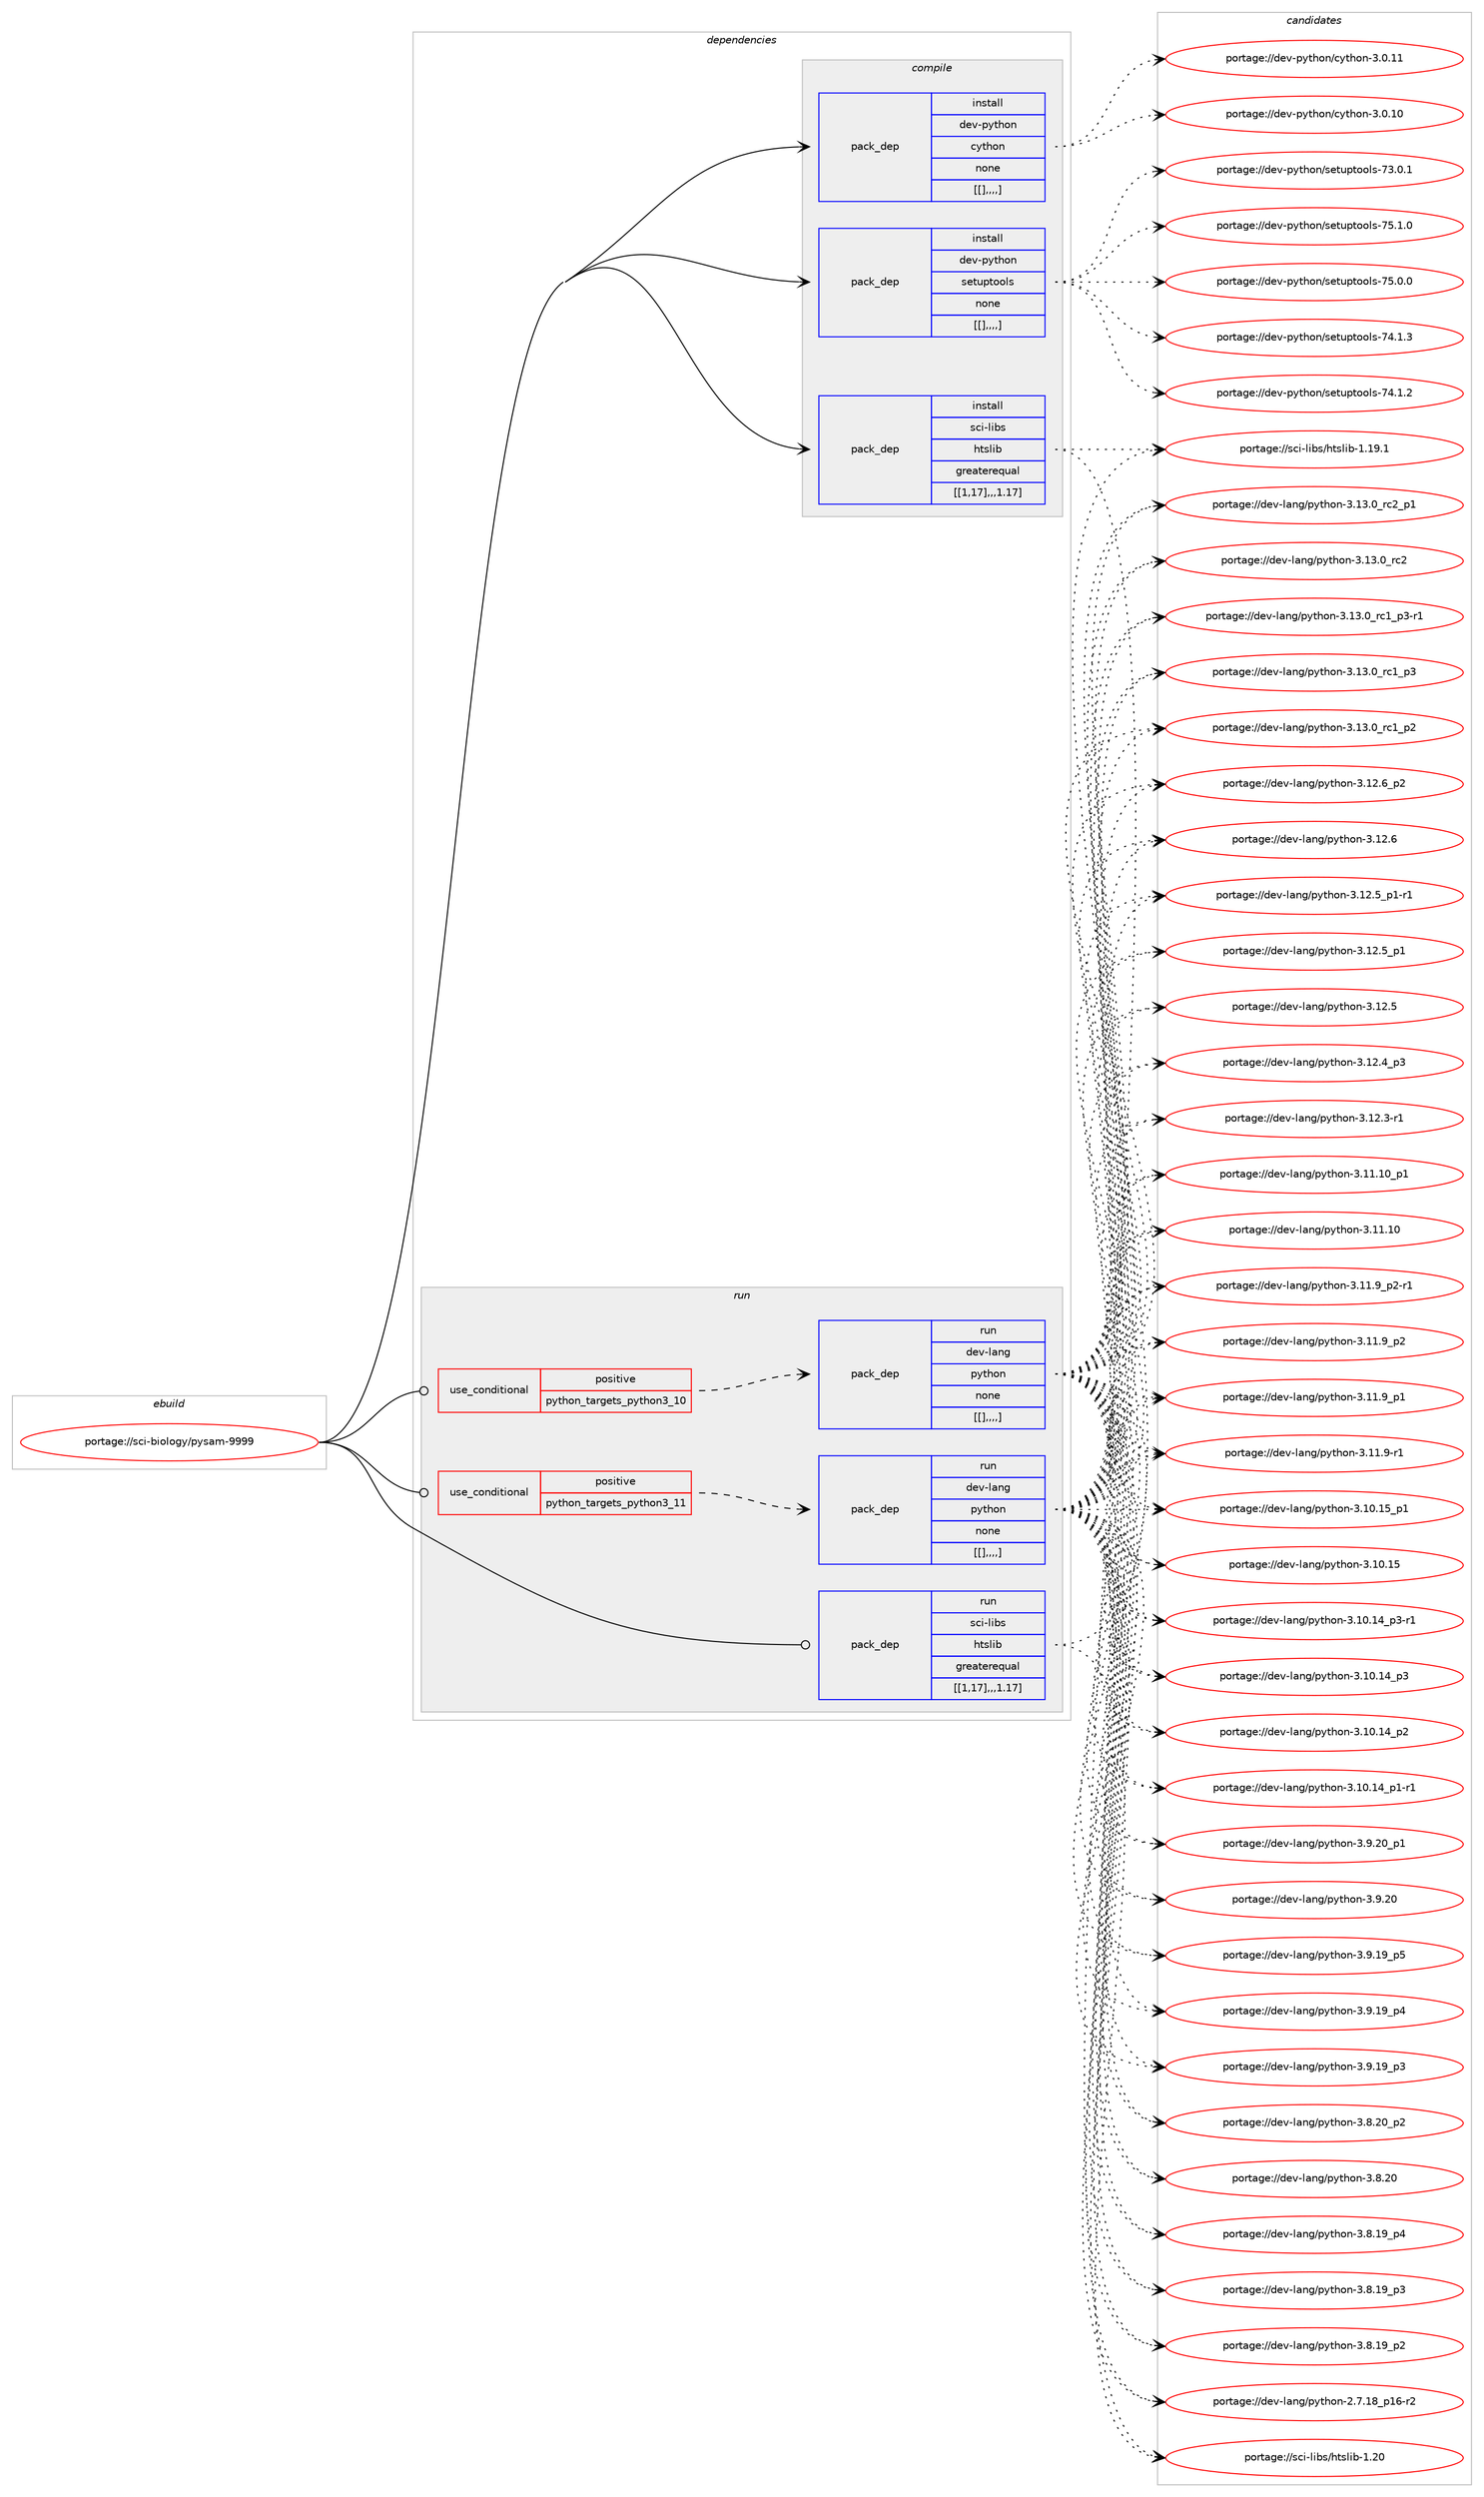 digraph prolog {

# *************
# Graph options
# *************

newrank=true;
concentrate=true;
compound=true;
graph [rankdir=LR,fontname=Helvetica,fontsize=10,ranksep=1.5];#, ranksep=2.5, nodesep=0.2];
edge  [arrowhead=vee];
node  [fontname=Helvetica,fontsize=10];

# **********
# The ebuild
# **********

subgraph cluster_leftcol {
color=gray;
label=<<i>ebuild</i>>;
id [label="portage://sci-biology/pysam-9999", color=red, width=4, href="../sci-biology/pysam-9999.svg"];
}

# ****************
# The dependencies
# ****************

subgraph cluster_midcol {
color=gray;
label=<<i>dependencies</i>>;
subgraph cluster_compile {
fillcolor="#eeeeee";
style=filled;
label=<<i>compile</i>>;
subgraph pack292177 {
dependency402616 [label=<<TABLE BORDER="0" CELLBORDER="1" CELLSPACING="0" CELLPADDING="4" WIDTH="220"><TR><TD ROWSPAN="6" CELLPADDING="30">pack_dep</TD></TR><TR><TD WIDTH="110">install</TD></TR><TR><TD>dev-python</TD></TR><TR><TD>cython</TD></TR><TR><TD>none</TD></TR><TR><TD>[[],,,,]</TD></TR></TABLE>>, shape=none, color=blue];
}
id:e -> dependency402616:w [weight=20,style="solid",arrowhead="vee"];
subgraph pack292178 {
dependency402617 [label=<<TABLE BORDER="0" CELLBORDER="1" CELLSPACING="0" CELLPADDING="4" WIDTH="220"><TR><TD ROWSPAN="6" CELLPADDING="30">pack_dep</TD></TR><TR><TD WIDTH="110">install</TD></TR><TR><TD>dev-python</TD></TR><TR><TD>setuptools</TD></TR><TR><TD>none</TD></TR><TR><TD>[[],,,,]</TD></TR></TABLE>>, shape=none, color=blue];
}
id:e -> dependency402617:w [weight=20,style="solid",arrowhead="vee"];
subgraph pack292179 {
dependency402618 [label=<<TABLE BORDER="0" CELLBORDER="1" CELLSPACING="0" CELLPADDING="4" WIDTH="220"><TR><TD ROWSPAN="6" CELLPADDING="30">pack_dep</TD></TR><TR><TD WIDTH="110">install</TD></TR><TR><TD>sci-libs</TD></TR><TR><TD>htslib</TD></TR><TR><TD>greaterequal</TD></TR><TR><TD>[[1,17],,,1.17]</TD></TR></TABLE>>, shape=none, color=blue];
}
id:e -> dependency402618:w [weight=20,style="solid",arrowhead="vee"];
}
subgraph cluster_compileandrun {
fillcolor="#eeeeee";
style=filled;
label=<<i>compile and run</i>>;
}
subgraph cluster_run {
fillcolor="#eeeeee";
style=filled;
label=<<i>run</i>>;
subgraph cond107596 {
dependency402619 [label=<<TABLE BORDER="0" CELLBORDER="1" CELLSPACING="0" CELLPADDING="4"><TR><TD ROWSPAN="3" CELLPADDING="10">use_conditional</TD></TR><TR><TD>positive</TD></TR><TR><TD>python_targets_python3_10</TD></TR></TABLE>>, shape=none, color=red];
subgraph pack292180 {
dependency402620 [label=<<TABLE BORDER="0" CELLBORDER="1" CELLSPACING="0" CELLPADDING="4" WIDTH="220"><TR><TD ROWSPAN="6" CELLPADDING="30">pack_dep</TD></TR><TR><TD WIDTH="110">run</TD></TR><TR><TD>dev-lang</TD></TR><TR><TD>python</TD></TR><TR><TD>none</TD></TR><TR><TD>[[],,,,]</TD></TR></TABLE>>, shape=none, color=blue];
}
dependency402619:e -> dependency402620:w [weight=20,style="dashed",arrowhead="vee"];
}
id:e -> dependency402619:w [weight=20,style="solid",arrowhead="odot"];
subgraph cond107597 {
dependency402621 [label=<<TABLE BORDER="0" CELLBORDER="1" CELLSPACING="0" CELLPADDING="4"><TR><TD ROWSPAN="3" CELLPADDING="10">use_conditional</TD></TR><TR><TD>positive</TD></TR><TR><TD>python_targets_python3_11</TD></TR></TABLE>>, shape=none, color=red];
subgraph pack292181 {
dependency402622 [label=<<TABLE BORDER="0" CELLBORDER="1" CELLSPACING="0" CELLPADDING="4" WIDTH="220"><TR><TD ROWSPAN="6" CELLPADDING="30">pack_dep</TD></TR><TR><TD WIDTH="110">run</TD></TR><TR><TD>dev-lang</TD></TR><TR><TD>python</TD></TR><TR><TD>none</TD></TR><TR><TD>[[],,,,]</TD></TR></TABLE>>, shape=none, color=blue];
}
dependency402621:e -> dependency402622:w [weight=20,style="dashed",arrowhead="vee"];
}
id:e -> dependency402621:w [weight=20,style="solid",arrowhead="odot"];
subgraph pack292182 {
dependency402623 [label=<<TABLE BORDER="0" CELLBORDER="1" CELLSPACING="0" CELLPADDING="4" WIDTH="220"><TR><TD ROWSPAN="6" CELLPADDING="30">pack_dep</TD></TR><TR><TD WIDTH="110">run</TD></TR><TR><TD>sci-libs</TD></TR><TR><TD>htslib</TD></TR><TR><TD>greaterequal</TD></TR><TR><TD>[[1,17],,,1.17]</TD></TR></TABLE>>, shape=none, color=blue];
}
id:e -> dependency402623:w [weight=20,style="solid",arrowhead="odot"];
}
}

# **************
# The candidates
# **************

subgraph cluster_choices {
rank=same;
color=gray;
label=<<i>candidates</i>>;

subgraph choice292177 {
color=black;
nodesep=1;
choice10010111845112121116104111110479912111610411111045514648464949 [label="portage://dev-python/cython-3.0.11", color=red, width=4,href="../dev-python/cython-3.0.11.svg"];
choice10010111845112121116104111110479912111610411111045514648464948 [label="portage://dev-python/cython-3.0.10", color=red, width=4,href="../dev-python/cython-3.0.10.svg"];
dependency402616:e -> choice10010111845112121116104111110479912111610411111045514648464949:w [style=dotted,weight="100"];
dependency402616:e -> choice10010111845112121116104111110479912111610411111045514648464948:w [style=dotted,weight="100"];
}
subgraph choice292178 {
color=black;
nodesep=1;
choice100101118451121211161041111104711510111611711211611111110811545555346494648 [label="portage://dev-python/setuptools-75.1.0", color=red, width=4,href="../dev-python/setuptools-75.1.0.svg"];
choice100101118451121211161041111104711510111611711211611111110811545555346484648 [label="portage://dev-python/setuptools-75.0.0", color=red, width=4,href="../dev-python/setuptools-75.0.0.svg"];
choice100101118451121211161041111104711510111611711211611111110811545555246494651 [label="portage://dev-python/setuptools-74.1.3", color=red, width=4,href="../dev-python/setuptools-74.1.3.svg"];
choice100101118451121211161041111104711510111611711211611111110811545555246494650 [label="portage://dev-python/setuptools-74.1.2", color=red, width=4,href="../dev-python/setuptools-74.1.2.svg"];
choice100101118451121211161041111104711510111611711211611111110811545555146484649 [label="portage://dev-python/setuptools-73.0.1", color=red, width=4,href="../dev-python/setuptools-73.0.1.svg"];
dependency402617:e -> choice100101118451121211161041111104711510111611711211611111110811545555346494648:w [style=dotted,weight="100"];
dependency402617:e -> choice100101118451121211161041111104711510111611711211611111110811545555346484648:w [style=dotted,weight="100"];
dependency402617:e -> choice100101118451121211161041111104711510111611711211611111110811545555246494651:w [style=dotted,weight="100"];
dependency402617:e -> choice100101118451121211161041111104711510111611711211611111110811545555246494650:w [style=dotted,weight="100"];
dependency402617:e -> choice100101118451121211161041111104711510111611711211611111110811545555146484649:w [style=dotted,weight="100"];
}
subgraph choice292179 {
color=black;
nodesep=1;
choice11599105451081059811547104116115108105984549465048 [label="portage://sci-libs/htslib-1.20", color=red, width=4,href="../sci-libs/htslib-1.20.svg"];
choice115991054510810598115471041161151081059845494649574649 [label="portage://sci-libs/htslib-1.19.1", color=red, width=4,href="../sci-libs/htslib-1.19.1.svg"];
dependency402618:e -> choice11599105451081059811547104116115108105984549465048:w [style=dotted,weight="100"];
dependency402618:e -> choice115991054510810598115471041161151081059845494649574649:w [style=dotted,weight="100"];
}
subgraph choice292180 {
color=black;
nodesep=1;
choice100101118451089711010347112121116104111110455146495146489511499509511249 [label="portage://dev-lang/python-3.13.0_rc2_p1", color=red, width=4,href="../dev-lang/python-3.13.0_rc2_p1.svg"];
choice10010111845108971101034711212111610411111045514649514648951149950 [label="portage://dev-lang/python-3.13.0_rc2", color=red, width=4,href="../dev-lang/python-3.13.0_rc2.svg"];
choice1001011184510897110103471121211161041111104551464951464895114994995112514511449 [label="portage://dev-lang/python-3.13.0_rc1_p3-r1", color=red, width=4,href="../dev-lang/python-3.13.0_rc1_p3-r1.svg"];
choice100101118451089711010347112121116104111110455146495146489511499499511251 [label="portage://dev-lang/python-3.13.0_rc1_p3", color=red, width=4,href="../dev-lang/python-3.13.0_rc1_p3.svg"];
choice100101118451089711010347112121116104111110455146495146489511499499511250 [label="portage://dev-lang/python-3.13.0_rc1_p2", color=red, width=4,href="../dev-lang/python-3.13.0_rc1_p2.svg"];
choice100101118451089711010347112121116104111110455146495046549511250 [label="portage://dev-lang/python-3.12.6_p2", color=red, width=4,href="../dev-lang/python-3.12.6_p2.svg"];
choice10010111845108971101034711212111610411111045514649504654 [label="portage://dev-lang/python-3.12.6", color=red, width=4,href="../dev-lang/python-3.12.6.svg"];
choice1001011184510897110103471121211161041111104551464950465395112494511449 [label="portage://dev-lang/python-3.12.5_p1-r1", color=red, width=4,href="../dev-lang/python-3.12.5_p1-r1.svg"];
choice100101118451089711010347112121116104111110455146495046539511249 [label="portage://dev-lang/python-3.12.5_p1", color=red, width=4,href="../dev-lang/python-3.12.5_p1.svg"];
choice10010111845108971101034711212111610411111045514649504653 [label="portage://dev-lang/python-3.12.5", color=red, width=4,href="../dev-lang/python-3.12.5.svg"];
choice100101118451089711010347112121116104111110455146495046529511251 [label="portage://dev-lang/python-3.12.4_p3", color=red, width=4,href="../dev-lang/python-3.12.4_p3.svg"];
choice100101118451089711010347112121116104111110455146495046514511449 [label="portage://dev-lang/python-3.12.3-r1", color=red, width=4,href="../dev-lang/python-3.12.3-r1.svg"];
choice10010111845108971101034711212111610411111045514649494649489511249 [label="portage://dev-lang/python-3.11.10_p1", color=red, width=4,href="../dev-lang/python-3.11.10_p1.svg"];
choice1001011184510897110103471121211161041111104551464949464948 [label="portage://dev-lang/python-3.11.10", color=red, width=4,href="../dev-lang/python-3.11.10.svg"];
choice1001011184510897110103471121211161041111104551464949465795112504511449 [label="portage://dev-lang/python-3.11.9_p2-r1", color=red, width=4,href="../dev-lang/python-3.11.9_p2-r1.svg"];
choice100101118451089711010347112121116104111110455146494946579511250 [label="portage://dev-lang/python-3.11.9_p2", color=red, width=4,href="../dev-lang/python-3.11.9_p2.svg"];
choice100101118451089711010347112121116104111110455146494946579511249 [label="portage://dev-lang/python-3.11.9_p1", color=red, width=4,href="../dev-lang/python-3.11.9_p1.svg"];
choice100101118451089711010347112121116104111110455146494946574511449 [label="portage://dev-lang/python-3.11.9-r1", color=red, width=4,href="../dev-lang/python-3.11.9-r1.svg"];
choice10010111845108971101034711212111610411111045514649484649539511249 [label="portage://dev-lang/python-3.10.15_p1", color=red, width=4,href="../dev-lang/python-3.10.15_p1.svg"];
choice1001011184510897110103471121211161041111104551464948464953 [label="portage://dev-lang/python-3.10.15", color=red, width=4,href="../dev-lang/python-3.10.15.svg"];
choice100101118451089711010347112121116104111110455146494846495295112514511449 [label="portage://dev-lang/python-3.10.14_p3-r1", color=red, width=4,href="../dev-lang/python-3.10.14_p3-r1.svg"];
choice10010111845108971101034711212111610411111045514649484649529511251 [label="portage://dev-lang/python-3.10.14_p3", color=red, width=4,href="../dev-lang/python-3.10.14_p3.svg"];
choice10010111845108971101034711212111610411111045514649484649529511250 [label="portage://dev-lang/python-3.10.14_p2", color=red, width=4,href="../dev-lang/python-3.10.14_p2.svg"];
choice100101118451089711010347112121116104111110455146494846495295112494511449 [label="portage://dev-lang/python-3.10.14_p1-r1", color=red, width=4,href="../dev-lang/python-3.10.14_p1-r1.svg"];
choice100101118451089711010347112121116104111110455146574650489511249 [label="portage://dev-lang/python-3.9.20_p1", color=red, width=4,href="../dev-lang/python-3.9.20_p1.svg"];
choice10010111845108971101034711212111610411111045514657465048 [label="portage://dev-lang/python-3.9.20", color=red, width=4,href="../dev-lang/python-3.9.20.svg"];
choice100101118451089711010347112121116104111110455146574649579511253 [label="portage://dev-lang/python-3.9.19_p5", color=red, width=4,href="../dev-lang/python-3.9.19_p5.svg"];
choice100101118451089711010347112121116104111110455146574649579511252 [label="portage://dev-lang/python-3.9.19_p4", color=red, width=4,href="../dev-lang/python-3.9.19_p4.svg"];
choice100101118451089711010347112121116104111110455146574649579511251 [label="portage://dev-lang/python-3.9.19_p3", color=red, width=4,href="../dev-lang/python-3.9.19_p3.svg"];
choice100101118451089711010347112121116104111110455146564650489511250 [label="portage://dev-lang/python-3.8.20_p2", color=red, width=4,href="../dev-lang/python-3.8.20_p2.svg"];
choice10010111845108971101034711212111610411111045514656465048 [label="portage://dev-lang/python-3.8.20", color=red, width=4,href="../dev-lang/python-3.8.20.svg"];
choice100101118451089711010347112121116104111110455146564649579511252 [label="portage://dev-lang/python-3.8.19_p4", color=red, width=4,href="../dev-lang/python-3.8.19_p4.svg"];
choice100101118451089711010347112121116104111110455146564649579511251 [label="portage://dev-lang/python-3.8.19_p3", color=red, width=4,href="../dev-lang/python-3.8.19_p3.svg"];
choice100101118451089711010347112121116104111110455146564649579511250 [label="portage://dev-lang/python-3.8.19_p2", color=red, width=4,href="../dev-lang/python-3.8.19_p2.svg"];
choice100101118451089711010347112121116104111110455046554649569511249544511450 [label="portage://dev-lang/python-2.7.18_p16-r2", color=red, width=4,href="../dev-lang/python-2.7.18_p16-r2.svg"];
dependency402620:e -> choice100101118451089711010347112121116104111110455146495146489511499509511249:w [style=dotted,weight="100"];
dependency402620:e -> choice10010111845108971101034711212111610411111045514649514648951149950:w [style=dotted,weight="100"];
dependency402620:e -> choice1001011184510897110103471121211161041111104551464951464895114994995112514511449:w [style=dotted,weight="100"];
dependency402620:e -> choice100101118451089711010347112121116104111110455146495146489511499499511251:w [style=dotted,weight="100"];
dependency402620:e -> choice100101118451089711010347112121116104111110455146495146489511499499511250:w [style=dotted,weight="100"];
dependency402620:e -> choice100101118451089711010347112121116104111110455146495046549511250:w [style=dotted,weight="100"];
dependency402620:e -> choice10010111845108971101034711212111610411111045514649504654:w [style=dotted,weight="100"];
dependency402620:e -> choice1001011184510897110103471121211161041111104551464950465395112494511449:w [style=dotted,weight="100"];
dependency402620:e -> choice100101118451089711010347112121116104111110455146495046539511249:w [style=dotted,weight="100"];
dependency402620:e -> choice10010111845108971101034711212111610411111045514649504653:w [style=dotted,weight="100"];
dependency402620:e -> choice100101118451089711010347112121116104111110455146495046529511251:w [style=dotted,weight="100"];
dependency402620:e -> choice100101118451089711010347112121116104111110455146495046514511449:w [style=dotted,weight="100"];
dependency402620:e -> choice10010111845108971101034711212111610411111045514649494649489511249:w [style=dotted,weight="100"];
dependency402620:e -> choice1001011184510897110103471121211161041111104551464949464948:w [style=dotted,weight="100"];
dependency402620:e -> choice1001011184510897110103471121211161041111104551464949465795112504511449:w [style=dotted,weight="100"];
dependency402620:e -> choice100101118451089711010347112121116104111110455146494946579511250:w [style=dotted,weight="100"];
dependency402620:e -> choice100101118451089711010347112121116104111110455146494946579511249:w [style=dotted,weight="100"];
dependency402620:e -> choice100101118451089711010347112121116104111110455146494946574511449:w [style=dotted,weight="100"];
dependency402620:e -> choice10010111845108971101034711212111610411111045514649484649539511249:w [style=dotted,weight="100"];
dependency402620:e -> choice1001011184510897110103471121211161041111104551464948464953:w [style=dotted,weight="100"];
dependency402620:e -> choice100101118451089711010347112121116104111110455146494846495295112514511449:w [style=dotted,weight="100"];
dependency402620:e -> choice10010111845108971101034711212111610411111045514649484649529511251:w [style=dotted,weight="100"];
dependency402620:e -> choice10010111845108971101034711212111610411111045514649484649529511250:w [style=dotted,weight="100"];
dependency402620:e -> choice100101118451089711010347112121116104111110455146494846495295112494511449:w [style=dotted,weight="100"];
dependency402620:e -> choice100101118451089711010347112121116104111110455146574650489511249:w [style=dotted,weight="100"];
dependency402620:e -> choice10010111845108971101034711212111610411111045514657465048:w [style=dotted,weight="100"];
dependency402620:e -> choice100101118451089711010347112121116104111110455146574649579511253:w [style=dotted,weight="100"];
dependency402620:e -> choice100101118451089711010347112121116104111110455146574649579511252:w [style=dotted,weight="100"];
dependency402620:e -> choice100101118451089711010347112121116104111110455146574649579511251:w [style=dotted,weight="100"];
dependency402620:e -> choice100101118451089711010347112121116104111110455146564650489511250:w [style=dotted,weight="100"];
dependency402620:e -> choice10010111845108971101034711212111610411111045514656465048:w [style=dotted,weight="100"];
dependency402620:e -> choice100101118451089711010347112121116104111110455146564649579511252:w [style=dotted,weight="100"];
dependency402620:e -> choice100101118451089711010347112121116104111110455146564649579511251:w [style=dotted,weight="100"];
dependency402620:e -> choice100101118451089711010347112121116104111110455146564649579511250:w [style=dotted,weight="100"];
dependency402620:e -> choice100101118451089711010347112121116104111110455046554649569511249544511450:w [style=dotted,weight="100"];
}
subgraph choice292181 {
color=black;
nodesep=1;
choice100101118451089711010347112121116104111110455146495146489511499509511249 [label="portage://dev-lang/python-3.13.0_rc2_p1", color=red, width=4,href="../dev-lang/python-3.13.0_rc2_p1.svg"];
choice10010111845108971101034711212111610411111045514649514648951149950 [label="portage://dev-lang/python-3.13.0_rc2", color=red, width=4,href="../dev-lang/python-3.13.0_rc2.svg"];
choice1001011184510897110103471121211161041111104551464951464895114994995112514511449 [label="portage://dev-lang/python-3.13.0_rc1_p3-r1", color=red, width=4,href="../dev-lang/python-3.13.0_rc1_p3-r1.svg"];
choice100101118451089711010347112121116104111110455146495146489511499499511251 [label="portage://dev-lang/python-3.13.0_rc1_p3", color=red, width=4,href="../dev-lang/python-3.13.0_rc1_p3.svg"];
choice100101118451089711010347112121116104111110455146495146489511499499511250 [label="portage://dev-lang/python-3.13.0_rc1_p2", color=red, width=4,href="../dev-lang/python-3.13.0_rc1_p2.svg"];
choice100101118451089711010347112121116104111110455146495046549511250 [label="portage://dev-lang/python-3.12.6_p2", color=red, width=4,href="../dev-lang/python-3.12.6_p2.svg"];
choice10010111845108971101034711212111610411111045514649504654 [label="portage://dev-lang/python-3.12.6", color=red, width=4,href="../dev-lang/python-3.12.6.svg"];
choice1001011184510897110103471121211161041111104551464950465395112494511449 [label="portage://dev-lang/python-3.12.5_p1-r1", color=red, width=4,href="../dev-lang/python-3.12.5_p1-r1.svg"];
choice100101118451089711010347112121116104111110455146495046539511249 [label="portage://dev-lang/python-3.12.5_p1", color=red, width=4,href="../dev-lang/python-3.12.5_p1.svg"];
choice10010111845108971101034711212111610411111045514649504653 [label="portage://dev-lang/python-3.12.5", color=red, width=4,href="../dev-lang/python-3.12.5.svg"];
choice100101118451089711010347112121116104111110455146495046529511251 [label="portage://dev-lang/python-3.12.4_p3", color=red, width=4,href="../dev-lang/python-3.12.4_p3.svg"];
choice100101118451089711010347112121116104111110455146495046514511449 [label="portage://dev-lang/python-3.12.3-r1", color=red, width=4,href="../dev-lang/python-3.12.3-r1.svg"];
choice10010111845108971101034711212111610411111045514649494649489511249 [label="portage://dev-lang/python-3.11.10_p1", color=red, width=4,href="../dev-lang/python-3.11.10_p1.svg"];
choice1001011184510897110103471121211161041111104551464949464948 [label="portage://dev-lang/python-3.11.10", color=red, width=4,href="../dev-lang/python-3.11.10.svg"];
choice1001011184510897110103471121211161041111104551464949465795112504511449 [label="portage://dev-lang/python-3.11.9_p2-r1", color=red, width=4,href="../dev-lang/python-3.11.9_p2-r1.svg"];
choice100101118451089711010347112121116104111110455146494946579511250 [label="portage://dev-lang/python-3.11.9_p2", color=red, width=4,href="../dev-lang/python-3.11.9_p2.svg"];
choice100101118451089711010347112121116104111110455146494946579511249 [label="portage://dev-lang/python-3.11.9_p1", color=red, width=4,href="../dev-lang/python-3.11.9_p1.svg"];
choice100101118451089711010347112121116104111110455146494946574511449 [label="portage://dev-lang/python-3.11.9-r1", color=red, width=4,href="../dev-lang/python-3.11.9-r1.svg"];
choice10010111845108971101034711212111610411111045514649484649539511249 [label="portage://dev-lang/python-3.10.15_p1", color=red, width=4,href="../dev-lang/python-3.10.15_p1.svg"];
choice1001011184510897110103471121211161041111104551464948464953 [label="portage://dev-lang/python-3.10.15", color=red, width=4,href="../dev-lang/python-3.10.15.svg"];
choice100101118451089711010347112121116104111110455146494846495295112514511449 [label="portage://dev-lang/python-3.10.14_p3-r1", color=red, width=4,href="../dev-lang/python-3.10.14_p3-r1.svg"];
choice10010111845108971101034711212111610411111045514649484649529511251 [label="portage://dev-lang/python-3.10.14_p3", color=red, width=4,href="../dev-lang/python-3.10.14_p3.svg"];
choice10010111845108971101034711212111610411111045514649484649529511250 [label="portage://dev-lang/python-3.10.14_p2", color=red, width=4,href="../dev-lang/python-3.10.14_p2.svg"];
choice100101118451089711010347112121116104111110455146494846495295112494511449 [label="portage://dev-lang/python-3.10.14_p1-r1", color=red, width=4,href="../dev-lang/python-3.10.14_p1-r1.svg"];
choice100101118451089711010347112121116104111110455146574650489511249 [label="portage://dev-lang/python-3.9.20_p1", color=red, width=4,href="../dev-lang/python-3.9.20_p1.svg"];
choice10010111845108971101034711212111610411111045514657465048 [label="portage://dev-lang/python-3.9.20", color=red, width=4,href="../dev-lang/python-3.9.20.svg"];
choice100101118451089711010347112121116104111110455146574649579511253 [label="portage://dev-lang/python-3.9.19_p5", color=red, width=4,href="../dev-lang/python-3.9.19_p5.svg"];
choice100101118451089711010347112121116104111110455146574649579511252 [label="portage://dev-lang/python-3.9.19_p4", color=red, width=4,href="../dev-lang/python-3.9.19_p4.svg"];
choice100101118451089711010347112121116104111110455146574649579511251 [label="portage://dev-lang/python-3.9.19_p3", color=red, width=4,href="../dev-lang/python-3.9.19_p3.svg"];
choice100101118451089711010347112121116104111110455146564650489511250 [label="portage://dev-lang/python-3.8.20_p2", color=red, width=4,href="../dev-lang/python-3.8.20_p2.svg"];
choice10010111845108971101034711212111610411111045514656465048 [label="portage://dev-lang/python-3.8.20", color=red, width=4,href="../dev-lang/python-3.8.20.svg"];
choice100101118451089711010347112121116104111110455146564649579511252 [label="portage://dev-lang/python-3.8.19_p4", color=red, width=4,href="../dev-lang/python-3.8.19_p4.svg"];
choice100101118451089711010347112121116104111110455146564649579511251 [label="portage://dev-lang/python-3.8.19_p3", color=red, width=4,href="../dev-lang/python-3.8.19_p3.svg"];
choice100101118451089711010347112121116104111110455146564649579511250 [label="portage://dev-lang/python-3.8.19_p2", color=red, width=4,href="../dev-lang/python-3.8.19_p2.svg"];
choice100101118451089711010347112121116104111110455046554649569511249544511450 [label="portage://dev-lang/python-2.7.18_p16-r2", color=red, width=4,href="../dev-lang/python-2.7.18_p16-r2.svg"];
dependency402622:e -> choice100101118451089711010347112121116104111110455146495146489511499509511249:w [style=dotted,weight="100"];
dependency402622:e -> choice10010111845108971101034711212111610411111045514649514648951149950:w [style=dotted,weight="100"];
dependency402622:e -> choice1001011184510897110103471121211161041111104551464951464895114994995112514511449:w [style=dotted,weight="100"];
dependency402622:e -> choice100101118451089711010347112121116104111110455146495146489511499499511251:w [style=dotted,weight="100"];
dependency402622:e -> choice100101118451089711010347112121116104111110455146495146489511499499511250:w [style=dotted,weight="100"];
dependency402622:e -> choice100101118451089711010347112121116104111110455146495046549511250:w [style=dotted,weight="100"];
dependency402622:e -> choice10010111845108971101034711212111610411111045514649504654:w [style=dotted,weight="100"];
dependency402622:e -> choice1001011184510897110103471121211161041111104551464950465395112494511449:w [style=dotted,weight="100"];
dependency402622:e -> choice100101118451089711010347112121116104111110455146495046539511249:w [style=dotted,weight="100"];
dependency402622:e -> choice10010111845108971101034711212111610411111045514649504653:w [style=dotted,weight="100"];
dependency402622:e -> choice100101118451089711010347112121116104111110455146495046529511251:w [style=dotted,weight="100"];
dependency402622:e -> choice100101118451089711010347112121116104111110455146495046514511449:w [style=dotted,weight="100"];
dependency402622:e -> choice10010111845108971101034711212111610411111045514649494649489511249:w [style=dotted,weight="100"];
dependency402622:e -> choice1001011184510897110103471121211161041111104551464949464948:w [style=dotted,weight="100"];
dependency402622:e -> choice1001011184510897110103471121211161041111104551464949465795112504511449:w [style=dotted,weight="100"];
dependency402622:e -> choice100101118451089711010347112121116104111110455146494946579511250:w [style=dotted,weight="100"];
dependency402622:e -> choice100101118451089711010347112121116104111110455146494946579511249:w [style=dotted,weight="100"];
dependency402622:e -> choice100101118451089711010347112121116104111110455146494946574511449:w [style=dotted,weight="100"];
dependency402622:e -> choice10010111845108971101034711212111610411111045514649484649539511249:w [style=dotted,weight="100"];
dependency402622:e -> choice1001011184510897110103471121211161041111104551464948464953:w [style=dotted,weight="100"];
dependency402622:e -> choice100101118451089711010347112121116104111110455146494846495295112514511449:w [style=dotted,weight="100"];
dependency402622:e -> choice10010111845108971101034711212111610411111045514649484649529511251:w [style=dotted,weight="100"];
dependency402622:e -> choice10010111845108971101034711212111610411111045514649484649529511250:w [style=dotted,weight="100"];
dependency402622:e -> choice100101118451089711010347112121116104111110455146494846495295112494511449:w [style=dotted,weight="100"];
dependency402622:e -> choice100101118451089711010347112121116104111110455146574650489511249:w [style=dotted,weight="100"];
dependency402622:e -> choice10010111845108971101034711212111610411111045514657465048:w [style=dotted,weight="100"];
dependency402622:e -> choice100101118451089711010347112121116104111110455146574649579511253:w [style=dotted,weight="100"];
dependency402622:e -> choice100101118451089711010347112121116104111110455146574649579511252:w [style=dotted,weight="100"];
dependency402622:e -> choice100101118451089711010347112121116104111110455146574649579511251:w [style=dotted,weight="100"];
dependency402622:e -> choice100101118451089711010347112121116104111110455146564650489511250:w [style=dotted,weight="100"];
dependency402622:e -> choice10010111845108971101034711212111610411111045514656465048:w [style=dotted,weight="100"];
dependency402622:e -> choice100101118451089711010347112121116104111110455146564649579511252:w [style=dotted,weight="100"];
dependency402622:e -> choice100101118451089711010347112121116104111110455146564649579511251:w [style=dotted,weight="100"];
dependency402622:e -> choice100101118451089711010347112121116104111110455146564649579511250:w [style=dotted,weight="100"];
dependency402622:e -> choice100101118451089711010347112121116104111110455046554649569511249544511450:w [style=dotted,weight="100"];
}
subgraph choice292182 {
color=black;
nodesep=1;
choice11599105451081059811547104116115108105984549465048 [label="portage://sci-libs/htslib-1.20", color=red, width=4,href="../sci-libs/htslib-1.20.svg"];
choice115991054510810598115471041161151081059845494649574649 [label="portage://sci-libs/htslib-1.19.1", color=red, width=4,href="../sci-libs/htslib-1.19.1.svg"];
dependency402623:e -> choice11599105451081059811547104116115108105984549465048:w [style=dotted,weight="100"];
dependency402623:e -> choice115991054510810598115471041161151081059845494649574649:w [style=dotted,weight="100"];
}
}

}
